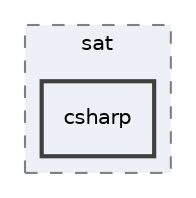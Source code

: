 digraph "csharp"
{
 // LATEX_PDF_SIZE
  edge [fontname="Helvetica",fontsize="10",labelfontname="Helvetica",labelfontsize="10"];
  node [fontname="Helvetica",fontsize="10",shape=record];
  compound=true
  subgraph clusterdir_dddac007a45022d9da6ea1dee012c3b9 {
    graph [ bgcolor="#edf0f7", pencolor="grey50", style="filled,dashed,", label="sat", fontname="Helvetica", fontsize="10", URL="dir_dddac007a45022d9da6ea1dee012c3b9.html"]
  dir_666ec04a5210c3fc7bf26544c3cbcf44 [shape=box, label="csharp", style="filled,bold,", fillcolor="#edf0f7", color="grey25", URL="dir_666ec04a5210c3fc7bf26544c3cbcf44.html"];
  }
}
